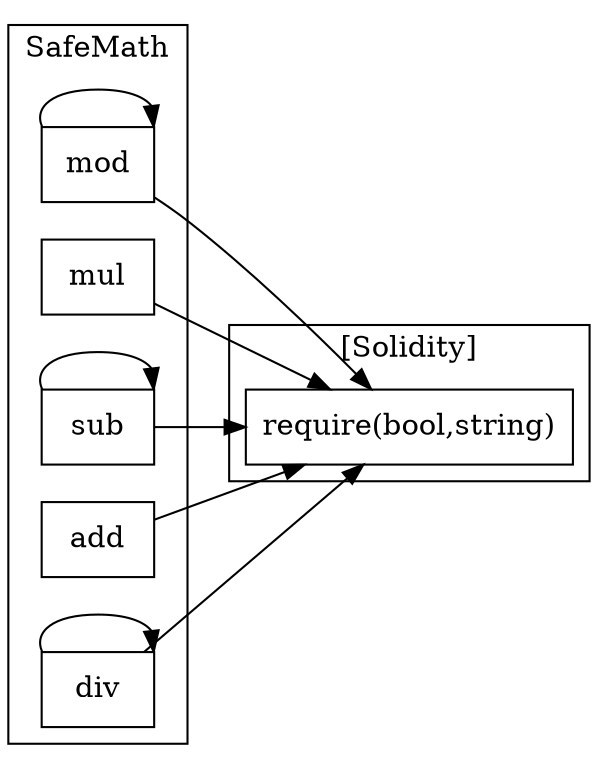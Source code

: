 strict digraph {
rankdir="LR"
node [shape=box]
subgraph cluster_749_SafeMath {
label = "SafeMath"
"749_mod" [label="mod"]
"749_mul" [label="mul"]
"749_sub" [label="sub"]
"749_add" [label="add"]
"749_div" [label="div"]
"749_div" -> "749_div"
"749_sub" -> "749_sub"
"749_mod" -> "749_mod"
}subgraph cluster_solidity {
label = "[Solidity]"
"require(bool,string)" 
"749_sub" -> "require(bool,string)"
"749_add" -> "require(bool,string)"
"749_div" -> "require(bool,string)"
"749_mul" -> "require(bool,string)"
"749_mod" -> "require(bool,string)"
}
}